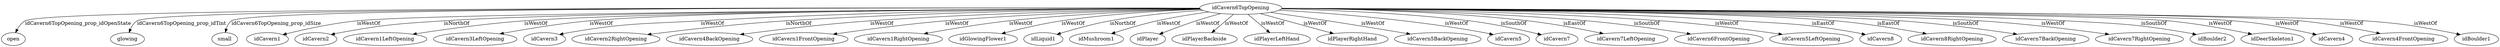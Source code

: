 strict digraph  {
idCavern6TopOpening [node_type=entity_node];
open [node_type=property_node];
glowing [node_type=property_node];
small [node_type=property_node];
idCavern1 [node_type=entity_node];
idCavern2 [node_type=entity_node];
idCavern1LeftOpening [node_type=entity_node];
idCavern3LeftOpening [node_type=entity_node];
idCavern3 [node_type=entity_node];
idCavern2RightOpening [node_type=entity_node];
idCavern4BackOpening [node_type=entity_node];
idCavern1FrontOpening [node_type=entity_node];
idCavern1RightOpening [node_type=entity_node];
idGlowingFlower1 [node_type=entity_node];
idLiquid1 [node_type=entity_node];
idMushroom1 [node_type=entity_node];
idPlayer [node_type=entity_node];
idPlayerBackside [node_type=entity_node];
idPlayerLeftHand [node_type=entity_node];
idPlayerRightHand [node_type=entity_node];
idCavern5BackOpening [node_type=entity_node];
idCavern5 [node_type=entity_node];
idCavern7 [node_type=entity_node];
idCavern7LeftOpening [node_type=entity_node];
idCavern6FrontOpening [node_type=entity_node];
idCavern5LeftOpening [node_type=entity_node];
idCavern8 [node_type=entity_node];
idCavern8RightOpening [node_type=entity_node];
idCavern7BackOpening [node_type=entity_node];
idCavern7RightOpening [node_type=entity_node];
idBoulder2 [node_type=entity_node];
idDeerSkeleton1 [node_type=entity_node];
idCavern4 [node_type=entity_node];
idCavern4FrontOpening [node_type=entity_node];
idBoulder1 [node_type=entity_node];
idCavern6TopOpening -> open  [edge_type=property, label=idCavern6TopOpening_prop_idOpenState];
idCavern6TopOpening -> glowing  [edge_type=property, label=idCavern6TopOpening_prop_idTint];
idCavern6TopOpening -> small  [edge_type=property, label=idCavern6TopOpening_prop_idSize];
idCavern6TopOpening -> idCavern1  [edge_type=relationship, label=isWestOf];
idCavern6TopOpening -> idCavern2  [edge_type=relationship, label=isNorthOf];
idCavern6TopOpening -> idCavern1LeftOpening  [edge_type=relationship, label=isWestOf];
idCavern6TopOpening -> idCavern3LeftOpening  [edge_type=relationship, label=isWestOf];
idCavern6TopOpening -> idCavern3  [edge_type=relationship, label=isWestOf];
idCavern6TopOpening -> idCavern2RightOpening  [edge_type=relationship, label=isNorthOf];
idCavern6TopOpening -> idCavern4BackOpening  [edge_type=relationship, label=isWestOf];
idCavern6TopOpening -> idCavern1FrontOpening  [edge_type=relationship, label=isWestOf];
idCavern6TopOpening -> idCavern1RightOpening  [edge_type=relationship, label=isWestOf];
idCavern6TopOpening -> idGlowingFlower1  [edge_type=relationship, label=isWestOf];
idCavern6TopOpening -> idLiquid1  [edge_type=relationship, label=isNorthOf];
idCavern6TopOpening -> idMushroom1  [edge_type=relationship, label=isWestOf];
idCavern6TopOpening -> idPlayer  [edge_type=relationship, label=isWestOf];
idCavern6TopOpening -> idPlayerBackside  [edge_type=relationship, label=isWestOf];
idCavern6TopOpening -> idPlayerLeftHand  [edge_type=relationship, label=isWestOf];
idCavern6TopOpening -> idPlayerRightHand  [edge_type=relationship, label=isWestOf];
idCavern6TopOpening -> idCavern5BackOpening  [edge_type=relationship, label=isWestOf];
idCavern6TopOpening -> idCavern5  [edge_type=relationship, label=isWestOf];
idCavern6TopOpening -> idCavern7  [edge_type=relationship, label=isSouthOf];
idCavern6TopOpening -> idCavern7LeftOpening  [edge_type=relationship, label=isEastOf];
idCavern6TopOpening -> idCavern6FrontOpening  [edge_type=relationship, label=isSouthOf];
idCavern6TopOpening -> idCavern5LeftOpening  [edge_type=relationship, label=isWestOf];
idCavern6TopOpening -> idCavern8  [edge_type=relationship, label=isEastOf];
idCavern6TopOpening -> idCavern8RightOpening  [edge_type=relationship, label=isEastOf];
idCavern6TopOpening -> idCavern7BackOpening  [edge_type=relationship, label=isSouthOf];
idCavern6TopOpening -> idCavern7RightOpening  [edge_type=relationship, label=isWestOf];
idCavern6TopOpening -> idBoulder2  [edge_type=relationship, label=isSouthOf];
idCavern6TopOpening -> idDeerSkeleton1  [edge_type=relationship, label=isWestOf];
idCavern6TopOpening -> idCavern4  [edge_type=relationship, label=isWestOf];
idCavern6TopOpening -> idCavern4FrontOpening  [edge_type=relationship, label=isWestOf];
idCavern6TopOpening -> idBoulder1  [edge_type=relationship, label=isWestOf];
}
